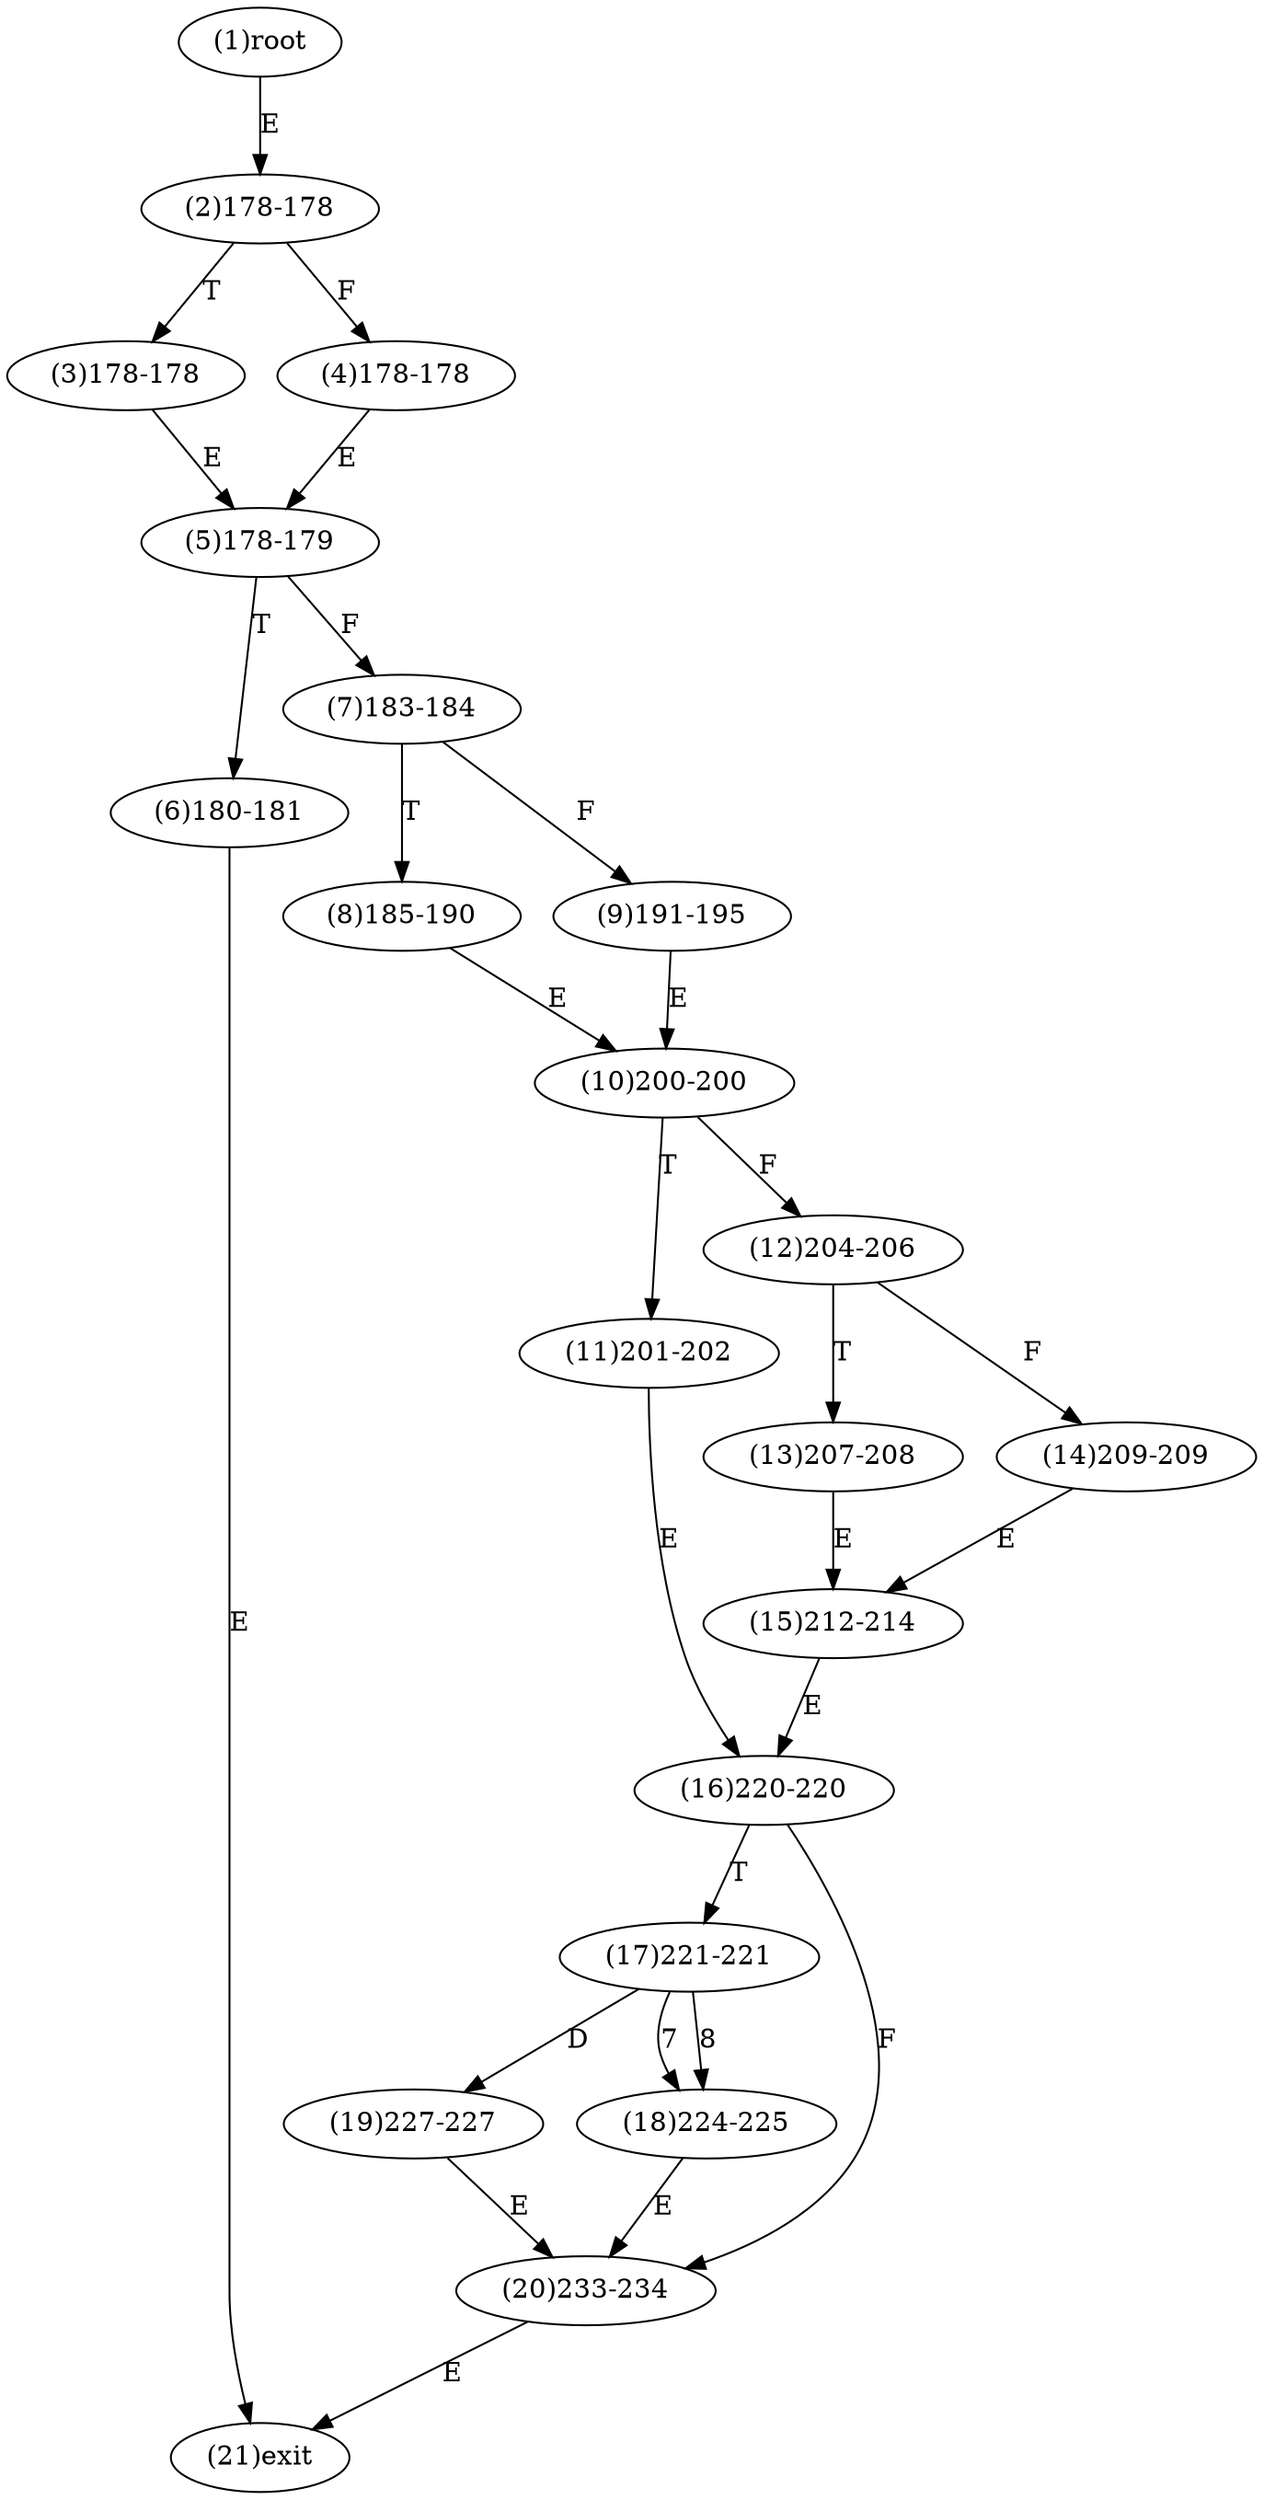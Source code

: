 digraph "" { 
1[ label="(1)root"];
2[ label="(2)178-178"];
3[ label="(3)178-178"];
4[ label="(4)178-178"];
5[ label="(5)178-179"];
6[ label="(6)180-181"];
7[ label="(7)183-184"];
8[ label="(8)185-190"];
9[ label="(9)191-195"];
10[ label="(10)200-200"];
11[ label="(11)201-202"];
12[ label="(12)204-206"];
13[ label="(13)207-208"];
14[ label="(14)209-209"];
15[ label="(15)212-214"];
17[ label="(17)221-221"];
16[ label="(16)220-220"];
19[ label="(19)227-227"];
18[ label="(18)224-225"];
21[ label="(21)exit"];
20[ label="(20)233-234"];
1->2[ label="E"];
2->4[ label="F"];
2->3[ label="T"];
3->5[ label="E"];
4->5[ label="E"];
5->7[ label="F"];
5->6[ label="T"];
6->21[ label="E"];
7->9[ label="F"];
7->8[ label="T"];
8->10[ label="E"];
9->10[ label="E"];
10->12[ label="F"];
10->11[ label="T"];
11->16[ label="E"];
12->14[ label="F"];
12->13[ label="T"];
13->15[ label="E"];
14->15[ label="E"];
15->16[ label="E"];
16->20[ label="F"];
16->17[ label="T"];
17->18[ label="7"];
17->18[ label="8"];
17->19[ label="D"];
18->20[ label="E"];
19->20[ label="E"];
20->21[ label="E"];
}